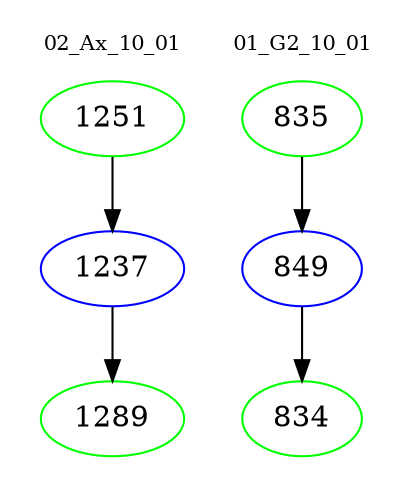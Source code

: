 digraph{
subgraph cluster_0 {
color = white
label = "02_Ax_10_01";
fontsize=10;
T0_1251 [label="1251", color="green"]
T0_1251 -> T0_1237 [color="black"]
T0_1237 [label="1237", color="blue"]
T0_1237 -> T0_1289 [color="black"]
T0_1289 [label="1289", color="green"]
}
subgraph cluster_1 {
color = white
label = "01_G2_10_01";
fontsize=10;
T1_835 [label="835", color="green"]
T1_835 -> T1_849 [color="black"]
T1_849 [label="849", color="blue"]
T1_849 -> T1_834 [color="black"]
T1_834 [label="834", color="green"]
}
}
